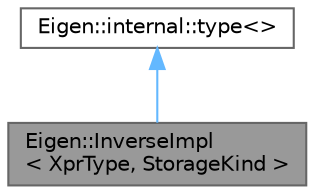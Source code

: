 digraph "Eigen::InverseImpl&lt; XprType, StorageKind &gt;"
{
 // LATEX_PDF_SIZE
  bgcolor="transparent";
  edge [fontname=Helvetica,fontsize=10,labelfontname=Helvetica,labelfontsize=10];
  node [fontname=Helvetica,fontsize=10,shape=box,height=0.2,width=0.4];
  Node1 [id="Node000001",label="Eigen::InverseImpl\l\< XprType, StorageKind \>",height=0.2,width=0.4,color="gray40", fillcolor="grey60", style="filled", fontcolor="black",tooltip=" "];
  Node2 -> Node1 [id="edge1_Node000001_Node000002",dir="back",color="steelblue1",style="solid",tooltip=" "];
  Node2 [id="Node000002",label="Eigen::internal::type\<\>",height=0.2,width=0.4,color="gray40", fillcolor="white", style="filled",URL="$struct_eigen_1_1internal_1_1generic__xpr__base.html",tooltip=" "];
}
